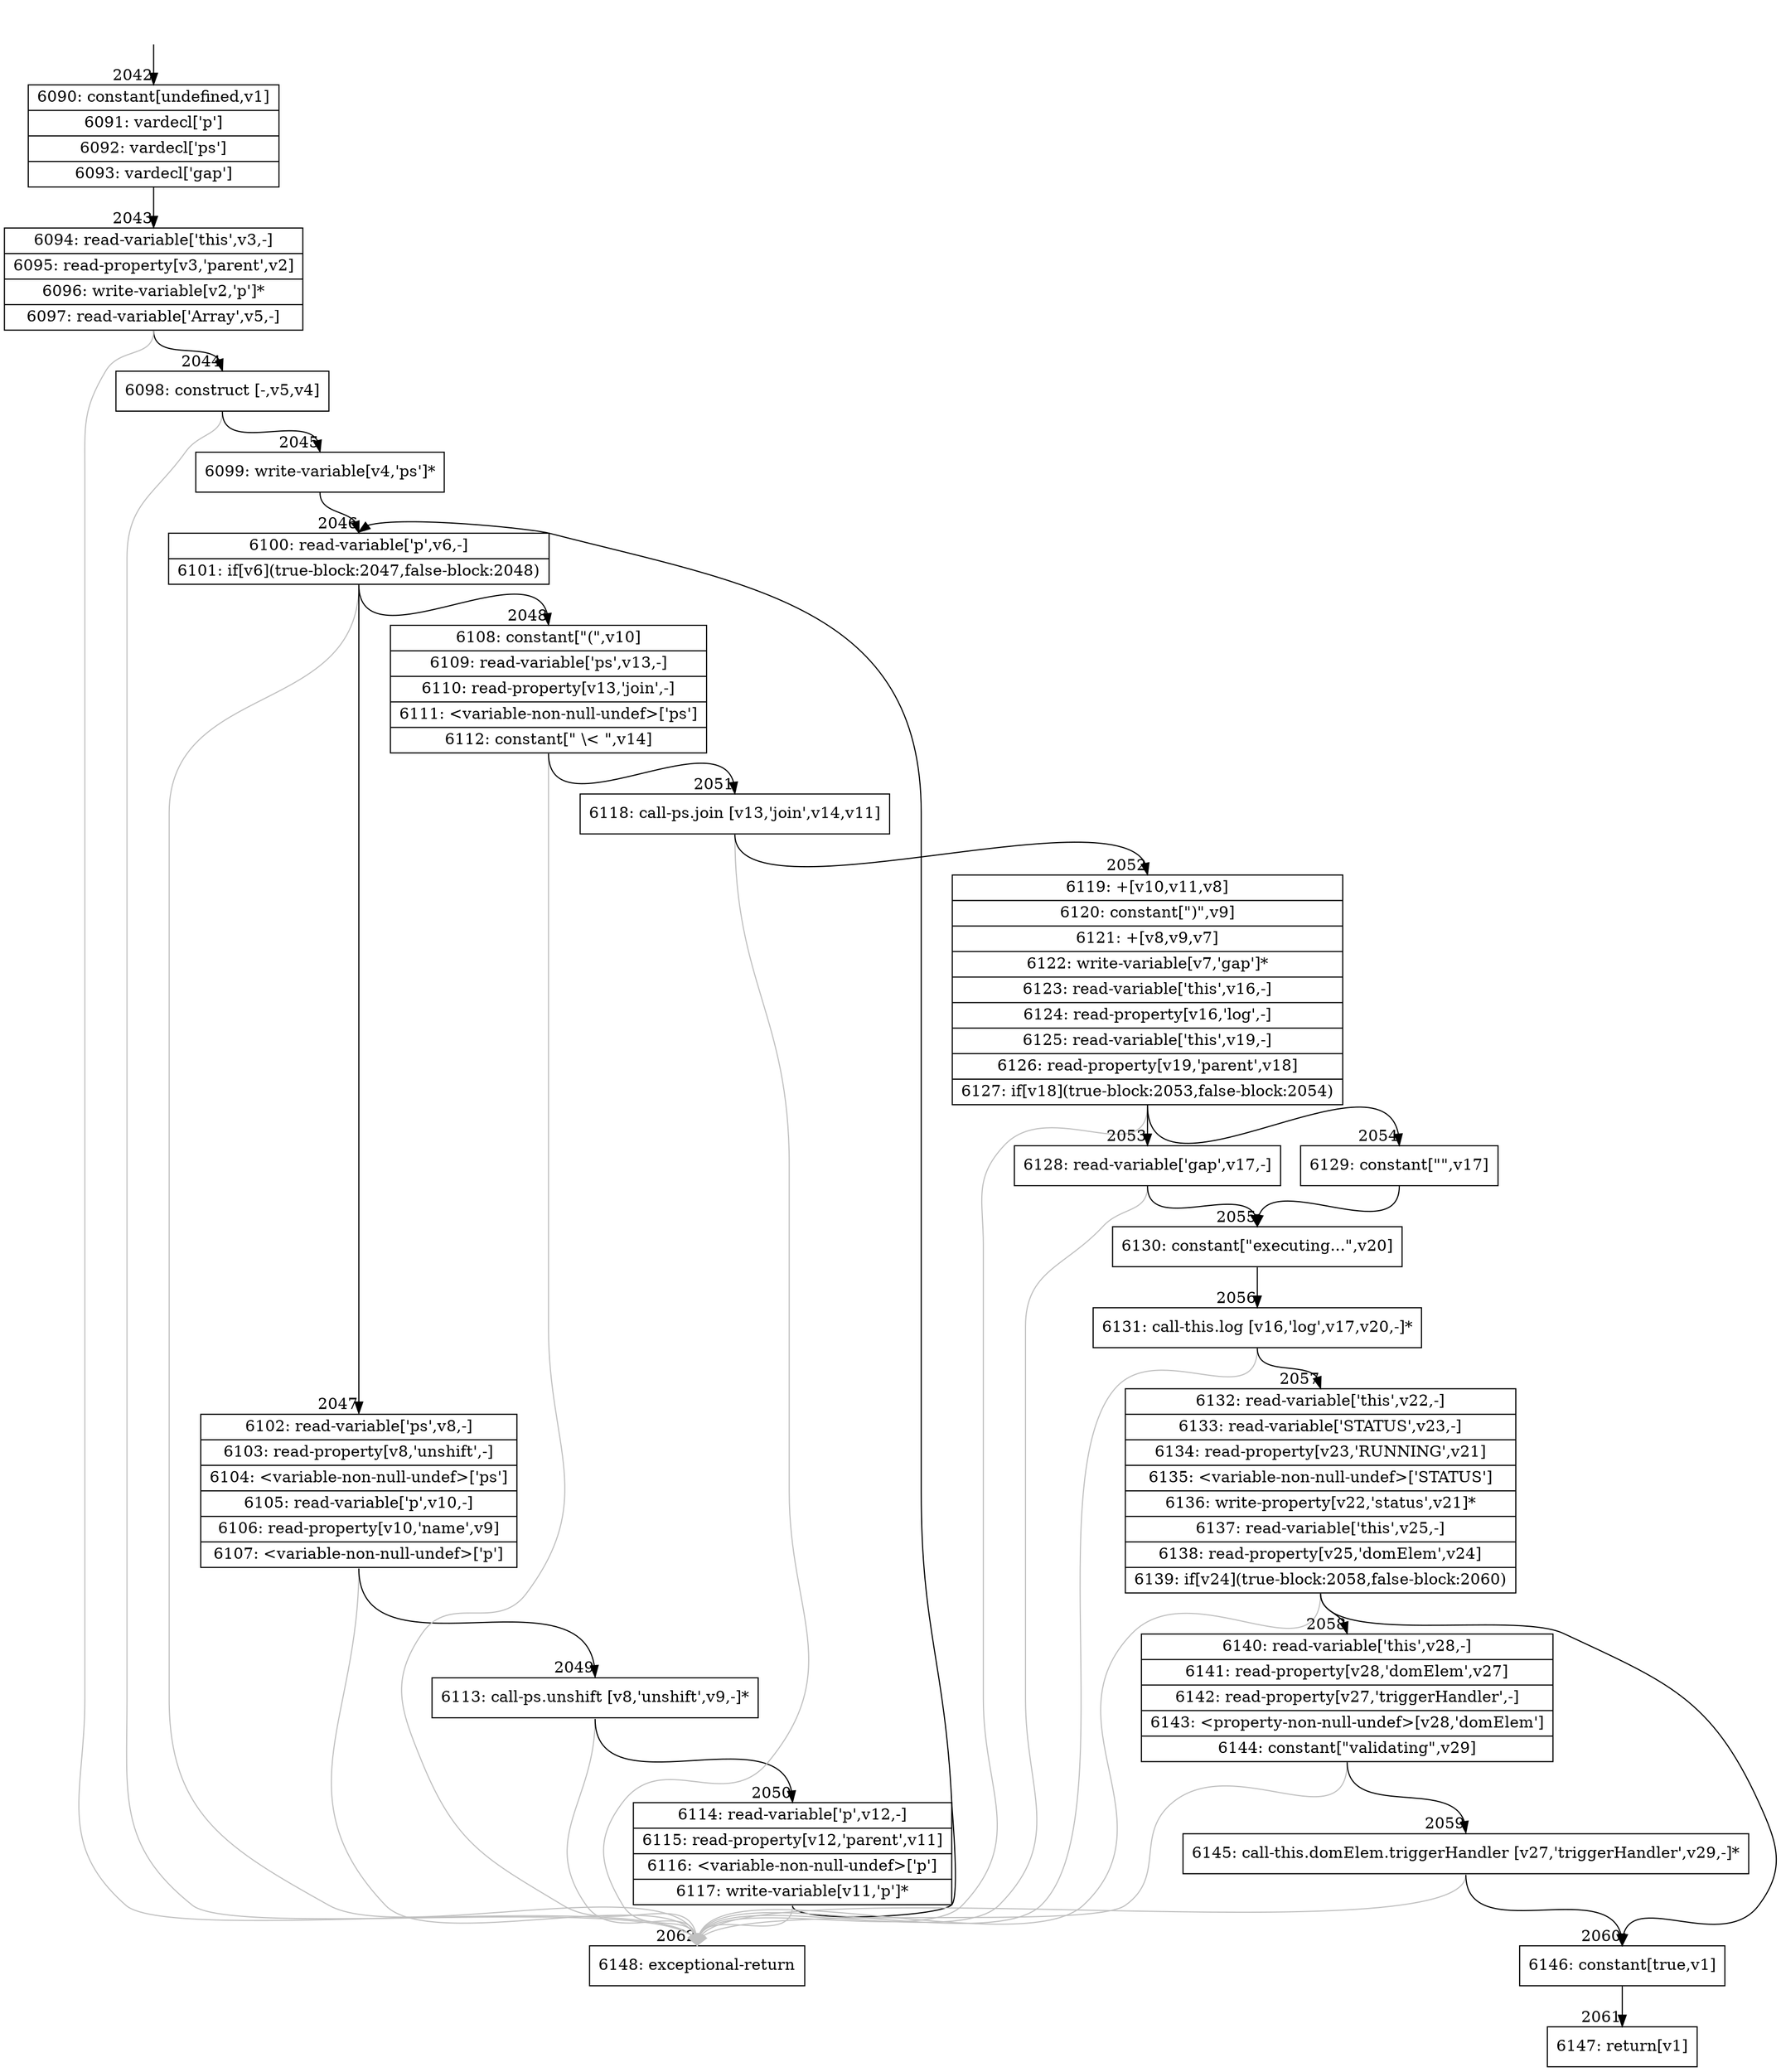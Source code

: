 digraph {
rankdir="TD"
BB_entry168[shape=none,label=""];
BB_entry168 -> BB2042 [tailport=s, headport=n, headlabel="    2042"]
BB2042 [shape=record label="{6090: constant[undefined,v1]|6091: vardecl['p']|6092: vardecl['ps']|6093: vardecl['gap']}" ] 
BB2042 -> BB2043 [tailport=s, headport=n, headlabel="      2043"]
BB2043 [shape=record label="{6094: read-variable['this',v3,-]|6095: read-property[v3,'parent',v2]|6096: write-variable[v2,'p']*|6097: read-variable['Array',v5,-]}" ] 
BB2043 -> BB2044 [tailport=s, headport=n, headlabel="      2044"]
BB2043 -> BB2062 [tailport=s, headport=n, color=gray, headlabel="      2062"]
BB2044 [shape=record label="{6098: construct [-,v5,v4]}" ] 
BB2044 -> BB2045 [tailport=s, headport=n, headlabel="      2045"]
BB2044 -> BB2062 [tailport=s, headport=n, color=gray]
BB2045 [shape=record label="{6099: write-variable[v4,'ps']*}" ] 
BB2045 -> BB2046 [tailport=s, headport=n, headlabel="      2046"]
BB2046 [shape=record label="{6100: read-variable['p',v6,-]|6101: if[v6](true-block:2047,false-block:2048)}" ] 
BB2046 -> BB2047 [tailport=s, headport=n, headlabel="      2047"]
BB2046 -> BB2048 [tailport=s, headport=n, headlabel="      2048"]
BB2046 -> BB2062 [tailport=s, headport=n, color=gray]
BB2047 [shape=record label="{6102: read-variable['ps',v8,-]|6103: read-property[v8,'unshift',-]|6104: \<variable-non-null-undef\>['ps']|6105: read-variable['p',v10,-]|6106: read-property[v10,'name',v9]|6107: \<variable-non-null-undef\>['p']}" ] 
BB2047 -> BB2049 [tailport=s, headport=n, headlabel="      2049"]
BB2047 -> BB2062 [tailport=s, headport=n, color=gray]
BB2048 [shape=record label="{6108: constant[\"(\",v10]|6109: read-variable['ps',v13,-]|6110: read-property[v13,'join',-]|6111: \<variable-non-null-undef\>['ps']|6112: constant[\" \\\< \",v14]}" ] 
BB2048 -> BB2051 [tailport=s, headport=n, headlabel="      2051"]
BB2048 -> BB2062 [tailport=s, headport=n, color=gray]
BB2049 [shape=record label="{6113: call-ps.unshift [v8,'unshift',v9,-]*}" ] 
BB2049 -> BB2050 [tailport=s, headport=n, headlabel="      2050"]
BB2049 -> BB2062 [tailport=s, headport=n, color=gray]
BB2050 [shape=record label="{6114: read-variable['p',v12,-]|6115: read-property[v12,'parent',v11]|6116: \<variable-non-null-undef\>['p']|6117: write-variable[v11,'p']*}" ] 
BB2050 -> BB2046 [tailport=s, headport=n]
BB2050 -> BB2062 [tailport=s, headport=n, color=gray]
BB2051 [shape=record label="{6118: call-ps.join [v13,'join',v14,v11]}" ] 
BB2051 -> BB2052 [tailport=s, headport=n, headlabel="      2052"]
BB2051 -> BB2062 [tailport=s, headport=n, color=gray]
BB2052 [shape=record label="{6119: +[v10,v11,v8]|6120: constant[\")\",v9]|6121: +[v8,v9,v7]|6122: write-variable[v7,'gap']*|6123: read-variable['this',v16,-]|6124: read-property[v16,'log',-]|6125: read-variable['this',v19,-]|6126: read-property[v19,'parent',v18]|6127: if[v18](true-block:2053,false-block:2054)}" ] 
BB2052 -> BB2053 [tailport=s, headport=n, headlabel="      2053"]
BB2052 -> BB2054 [tailport=s, headport=n, headlabel="      2054"]
BB2052 -> BB2062 [tailport=s, headport=n, color=gray]
BB2053 [shape=record label="{6128: read-variable['gap',v17,-]}" ] 
BB2053 -> BB2055 [tailport=s, headport=n, headlabel="      2055"]
BB2053 -> BB2062 [tailport=s, headport=n, color=gray]
BB2054 [shape=record label="{6129: constant[\"\",v17]}" ] 
BB2054 -> BB2055 [tailport=s, headport=n]
BB2055 [shape=record label="{6130: constant[\"executing...\",v20]}" ] 
BB2055 -> BB2056 [tailport=s, headport=n, headlabel="      2056"]
BB2056 [shape=record label="{6131: call-this.log [v16,'log',v17,v20,-]*}" ] 
BB2056 -> BB2057 [tailport=s, headport=n, headlabel="      2057"]
BB2056 -> BB2062 [tailport=s, headport=n, color=gray]
BB2057 [shape=record label="{6132: read-variable['this',v22,-]|6133: read-variable['STATUS',v23,-]|6134: read-property[v23,'RUNNING',v21]|6135: \<variable-non-null-undef\>['STATUS']|6136: write-property[v22,'status',v21]*|6137: read-variable['this',v25,-]|6138: read-property[v25,'domElem',v24]|6139: if[v24](true-block:2058,false-block:2060)}" ] 
BB2057 -> BB2058 [tailport=s, headport=n, headlabel="      2058"]
BB2057 -> BB2060 [tailport=s, headport=n, headlabel="      2060"]
BB2057 -> BB2062 [tailport=s, headport=n, color=gray]
BB2058 [shape=record label="{6140: read-variable['this',v28,-]|6141: read-property[v28,'domElem',v27]|6142: read-property[v27,'triggerHandler',-]|6143: \<property-non-null-undef\>[v28,'domElem']|6144: constant[\"validating\",v29]}" ] 
BB2058 -> BB2059 [tailport=s, headport=n, headlabel="      2059"]
BB2058 -> BB2062 [tailport=s, headport=n, color=gray]
BB2059 [shape=record label="{6145: call-this.domElem.triggerHandler [v27,'triggerHandler',v29,-]*}" ] 
BB2059 -> BB2060 [tailport=s, headport=n]
BB2059 -> BB2062 [tailport=s, headport=n, color=gray]
BB2060 [shape=record label="{6146: constant[true,v1]}" ] 
BB2060 -> BB2061 [tailport=s, headport=n, headlabel="      2061"]
BB2061 [shape=record label="{6147: return[v1]}" ] 
BB2062 [shape=record label="{6148: exceptional-return}" ] 
//#$~ 1856
}
